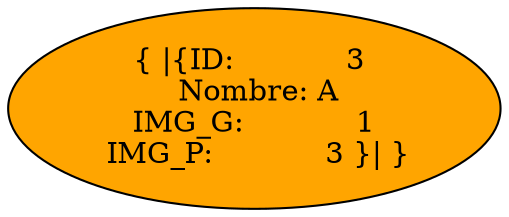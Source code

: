  digraph G {
   node [shape=ellipse];
   rankdir=LR
   graph [ bgcolor=white];
 "nodo    2"[label="{ |{ID:            3 \n Nombre: A\n IMG_G:            1 \n IMG_P:            3 }| }", fillcolor=orange, style=filled];
 
 rankdir = LR
 }
